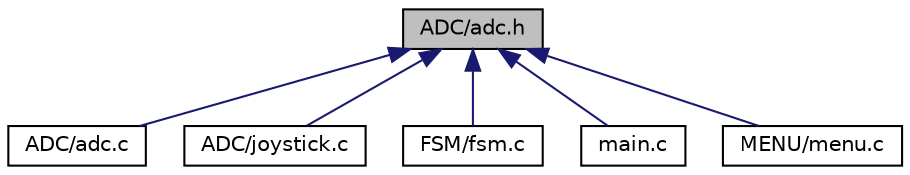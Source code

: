 digraph "ADC/adc.h"
{
 // LATEX_PDF_SIZE
  edge [fontname="Helvetica",fontsize="10",labelfontname="Helvetica",labelfontsize="10"];
  node [fontname="Helvetica",fontsize="10",shape=record];
  Node1 [label="ADC/adc.h",height=0.2,width=0.4,color="black", fillcolor="grey75", style="filled", fontcolor="black",tooltip="Driver for reading from adc. This is given that the adc is setup as xmem, see xmem...."];
  Node1 -> Node2 [dir="back",color="midnightblue",fontsize="10",style="solid",fontname="Helvetica"];
  Node2 [label="ADC/adc.c",height=0.2,width=0.4,color="black", fillcolor="white", style="filled",URL="$adc_8c.html",tooltip="Driver for reading from adc. This is given that the adc is setup as xmem, see xmem...."];
  Node1 -> Node3 [dir="back",color="midnightblue",fontsize="10",style="solid",fontname="Helvetica"];
  Node3 [label="ADC/joystick.c",height=0.2,width=0.4,color="black", fillcolor="white", style="filled",URL="$joystick_8c_source.html",tooltip=" "];
  Node1 -> Node4 [dir="back",color="midnightblue",fontsize="10",style="solid",fontname="Helvetica"];
  Node4 [label="FSM/fsm.c",height=0.2,width=0.4,color="black", fillcolor="white", style="filled",URL="$fsm_8c.html",tooltip="Finite state machine with a event queue that will change action based on the event."];
  Node1 -> Node5 [dir="back",color="midnightblue",fontsize="10",style="solid",fontname="Helvetica"];
  Node5 [label="main.c",height=0.2,width=0.4,color="black", fillcolor="white", style="filled",URL="$main_8c.html",tooltip="The main function for running the code of the application."];
  Node1 -> Node6 [dir="back",color="midnightblue",fontsize="10",style="solid",fontname="Helvetica"];
  Node6 [label="MENU/menu.c",height=0.2,width=0.4,color="black", fillcolor="white", style="filled",URL="$menu_8c_source.html",tooltip=" "];
}
